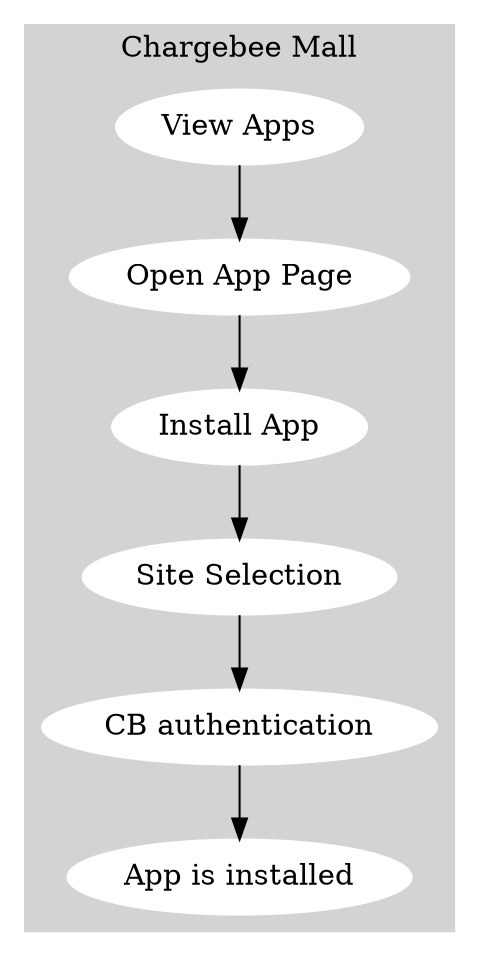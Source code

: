 
digraph G {

  //Installing an app
  subgraph cluster_0 {
    style=filled;
    color=lightgrey;
    node [style=filled,color=white];
    "View Apps" -> "Open App Page" -> "Install App" -> "Site Selection" 
    -> "CB authentication" -> "App is installed"
    label = "Chargebee Mall";
  }

}
